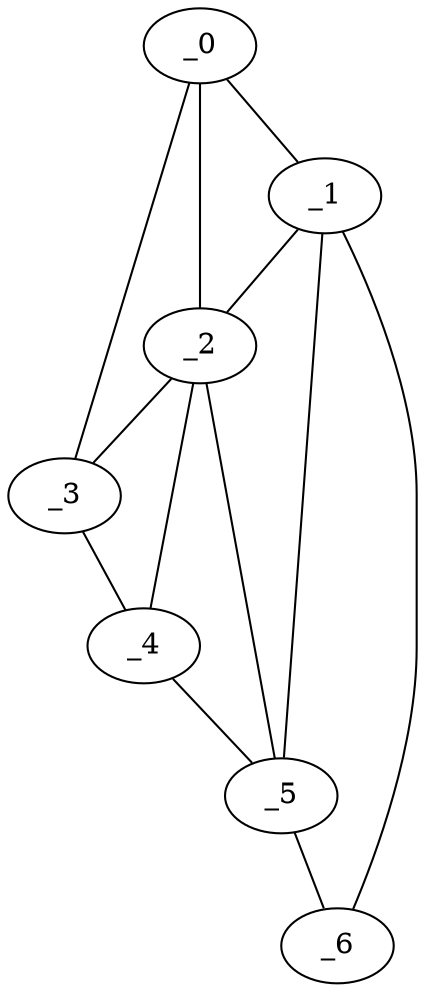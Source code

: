graph "obj9__240.gxl" {
	_0	 [x=27,
		y=6];
	_1	 [x=29,
		y=22];
	_0 -- _1	 [valence=1];
	_2	 [x=53,
		y=9];
	_0 -- _2	 [valence=2];
	_3	 [x=66,
		y=5];
	_0 -- _3	 [valence=1];
	_1 -- _2	 [valence=2];
	_5	 [x=102,
		y=26];
	_1 -- _5	 [valence=1];
	_6	 [x=103,
		y=119];
	_1 -- _6	 [valence=1];
	_2 -- _3	 [valence=2];
	_4	 [x=95,
		y=18];
	_2 -- _4	 [valence=2];
	_2 -- _5	 [valence=1];
	_3 -- _4	 [valence=1];
	_4 -- _5	 [valence=1];
	_5 -- _6	 [valence=1];
}
